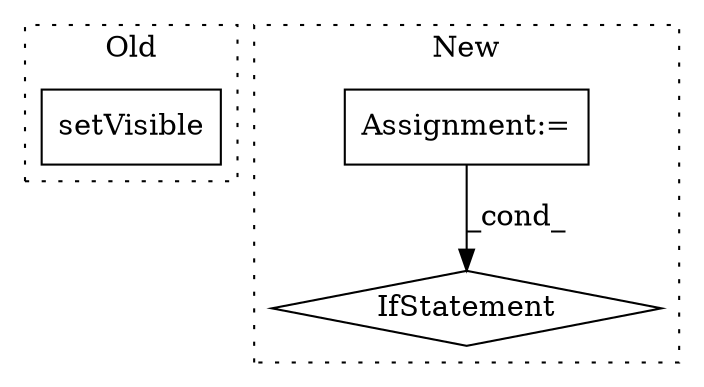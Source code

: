 digraph G {
subgraph cluster0 {
1 [label="setVisible" a="32" s="3984,4000" l="11,1" shape="box"];
label = "Old";
style="dotted";
}
subgraph cluster1 {
2 [label="IfStatement" a="25" s="3769,3781" l="4,2" shape="diamond"];
3 [label="Assignment:=" a="7" s="3747" l="1" shape="box"];
label = "New";
style="dotted";
}
3 -> 2 [label="_cond_"];
}